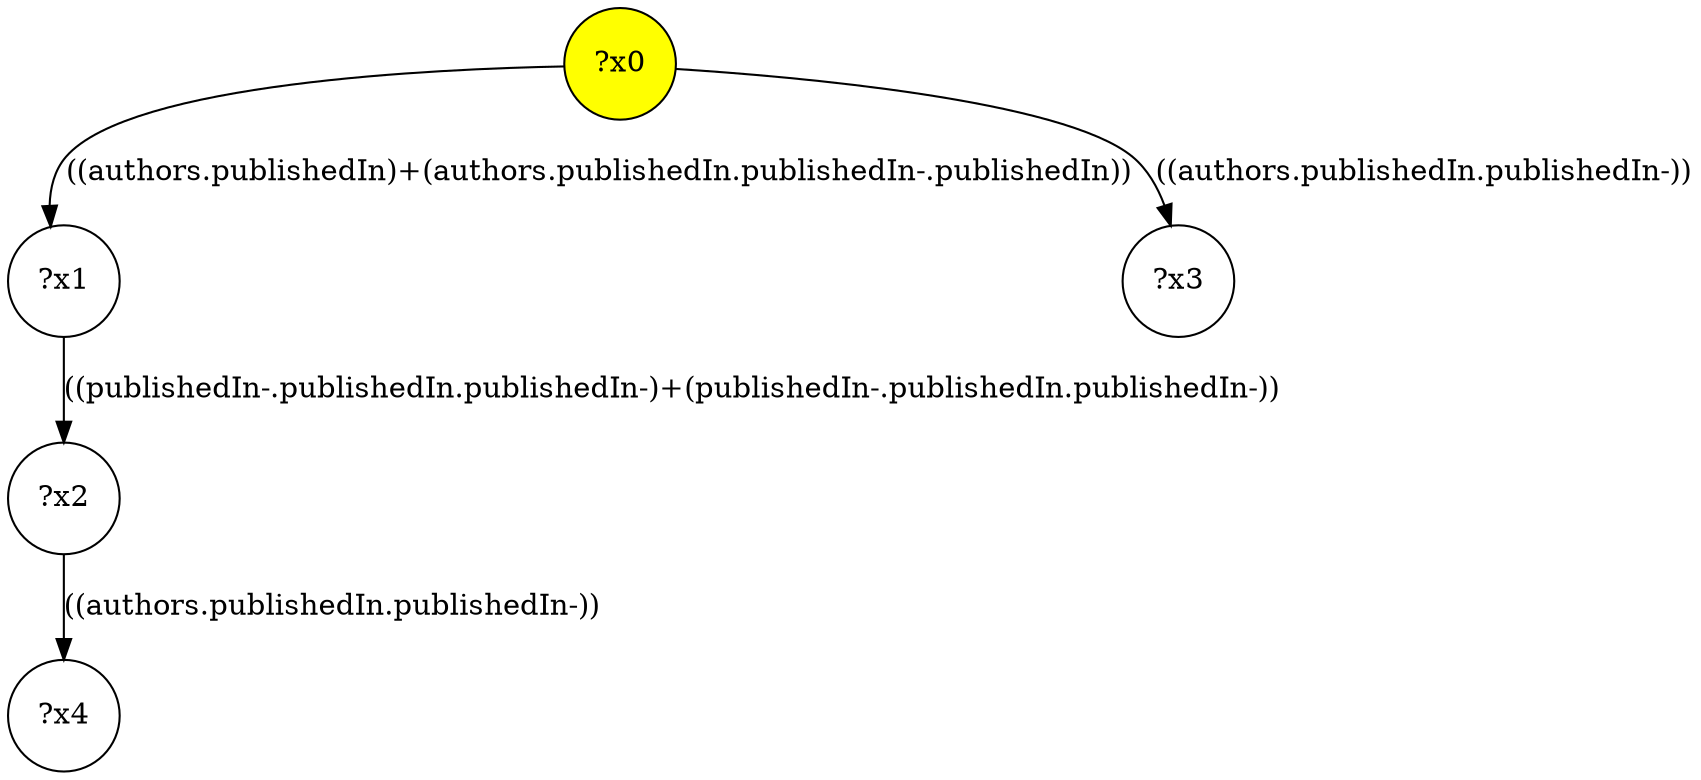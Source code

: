 digraph g {
	x0 [fillcolor="yellow", style="filled," shape=circle, label="?x0"];
	x1 [shape=circle, label="?x1"];
	x0 -> x1 [label="((authors.publishedIn)+(authors.publishedIn.publishedIn-.publishedIn))"];
	x2 [shape=circle, label="?x2"];
	x1 -> x2 [label="((publishedIn-.publishedIn.publishedIn-)+(publishedIn-.publishedIn.publishedIn-))"];
	x3 [shape=circle, label="?x3"];
	x0 -> x3 [label="((authors.publishedIn.publishedIn-))"];
	x4 [shape=circle, label="?x4"];
	x2 -> x4 [label="((authors.publishedIn.publishedIn-))"];
}

